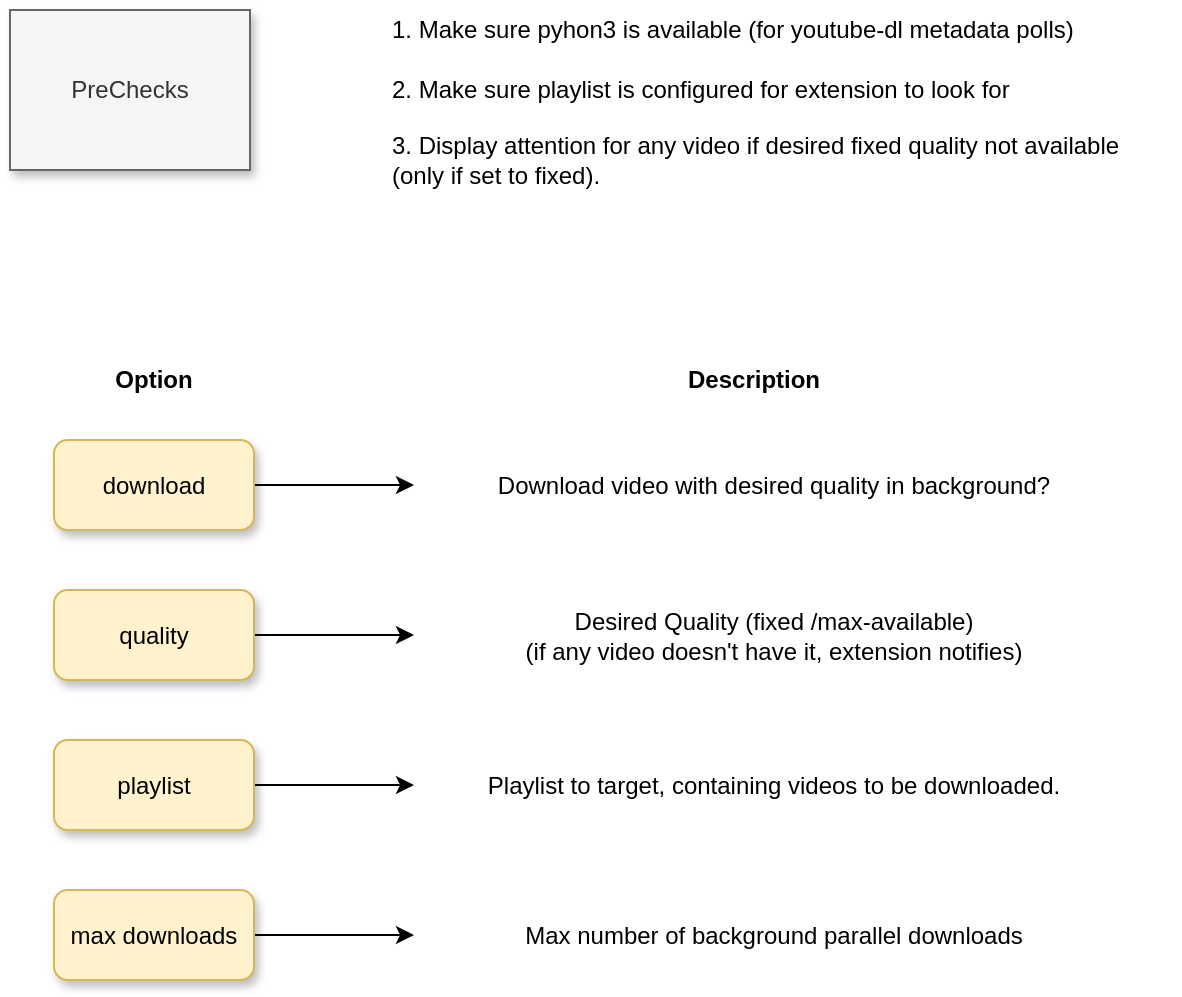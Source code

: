 <mxfile version="16.6.4" type="device"><diagram id="MQHuIrWHc512Pr0hMqRH" name="Page-1"><mxGraphModel dx="1006" dy="759" grid="1" gridSize="10" guides="1" tooltips="1" connect="1" arrows="1" fold="1" page="1" pageScale="1" pageWidth="850" pageHeight="1100" math="0" shadow="0"><root><mxCell id="0"/><mxCell id="1" parent="0"/><mxCell id="_M1MZqL5EXqTiyRdI6We-1" value="Option" style="text;html=1;strokeColor=none;fillColor=none;align=center;verticalAlign=middle;whiteSpace=wrap;rounded=0;fontStyle=1" vertex="1" parent="1"><mxGeometry x="175" y="210" width="60" height="30" as="geometry"/></mxCell><mxCell id="_M1MZqL5EXqTiyRdI6We-9" value="" style="edgeStyle=orthogonalEdgeStyle;rounded=0;orthogonalLoop=1;jettySize=auto;html=1;" edge="1" parent="1" source="_M1MZqL5EXqTiyRdI6We-2" target="_M1MZqL5EXqTiyRdI6We-3"><mxGeometry relative="1" as="geometry"/></mxCell><mxCell id="_M1MZqL5EXqTiyRdI6We-2" value="download" style="rounded=1;whiteSpace=wrap;html=1;shadow=1;labelBackgroundColor=none;fillColor=#fff2cc;strokeColor=#d6b656;" vertex="1" parent="1"><mxGeometry x="155" y="255" width="100" height="45" as="geometry"/></mxCell><mxCell id="_M1MZqL5EXqTiyRdI6We-3" value="Download video with desired quality in background?" style="text;html=1;strokeColor=none;fillColor=none;align=center;verticalAlign=middle;whiteSpace=wrap;rounded=0;" vertex="1" parent="1"><mxGeometry x="335" y="264" width="360" height="27" as="geometry"/></mxCell><mxCell id="_M1MZqL5EXqTiyRdI6We-4" value="Description" style="text;html=1;strokeColor=none;fillColor=none;align=center;verticalAlign=middle;whiteSpace=wrap;rounded=0;fontStyle=1" vertex="1" parent="1"><mxGeometry x="475" y="210" width="60" height="30" as="geometry"/></mxCell><mxCell id="_M1MZqL5EXqTiyRdI6We-10" value="" style="edgeStyle=orthogonalEdgeStyle;rounded=0;orthogonalLoop=1;jettySize=auto;html=1;" edge="1" parent="1" source="_M1MZqL5EXqTiyRdI6We-5" target="_M1MZqL5EXqTiyRdI6We-6"><mxGeometry relative="1" as="geometry"/></mxCell><mxCell id="_M1MZqL5EXqTiyRdI6We-5" value="quality" style="rounded=1;whiteSpace=wrap;html=1;shadow=1;labelBackgroundColor=none;fillColor=#fff2cc;strokeColor=#d6b656;" vertex="1" parent="1"><mxGeometry x="155" y="330" width="100" height="45" as="geometry"/></mxCell><mxCell id="_M1MZqL5EXqTiyRdI6We-6" value="Desired Quality (fixed /max-available)&lt;br&gt;(if any video doesn't have it, extension notifies)" style="text;html=1;strokeColor=none;fillColor=none;align=center;verticalAlign=middle;whiteSpace=wrap;rounded=0;" vertex="1" parent="1"><mxGeometry x="335" y="330" width="360" height="45" as="geometry"/></mxCell><mxCell id="_M1MZqL5EXqTiyRdI6We-11" value="" style="edgeStyle=orthogonalEdgeStyle;rounded=0;orthogonalLoop=1;jettySize=auto;html=1;" edge="1" parent="1" source="_M1MZqL5EXqTiyRdI6We-7" target="_M1MZqL5EXqTiyRdI6We-8"><mxGeometry relative="1" as="geometry"/></mxCell><mxCell id="_M1MZqL5EXqTiyRdI6We-7" value="playlist" style="rounded=1;whiteSpace=wrap;html=1;shadow=1;labelBackgroundColor=none;fillColor=#fff2cc;strokeColor=#d6b656;" vertex="1" parent="1"><mxGeometry x="155" y="405" width="100" height="45" as="geometry"/></mxCell><mxCell id="_M1MZqL5EXqTiyRdI6We-8" value="Playlist to target, containing videos to be downloaded." style="text;html=1;strokeColor=none;fillColor=none;align=center;verticalAlign=middle;whiteSpace=wrap;rounded=0;" vertex="1" parent="1"><mxGeometry x="335" y="414" width="360" height="27" as="geometry"/></mxCell><mxCell id="_M1MZqL5EXqTiyRdI6We-12" value="PreChecks" style="rectangle;html=1;shadow=1;rounded=0;labelBackgroundColor=none;whiteSpace=wrap;fillColor=#f5f5f5;strokeColor=#666666;fontColor=#333333;" vertex="1" parent="1"><mxGeometry x="133" y="40" width="120" height="80" as="geometry"/></mxCell><mxCell id="_M1MZqL5EXqTiyRdI6We-13" value="1. Make sure pyhon3 is available (for youtube-dl metadata polls)" style="text;html=1;strokeColor=none;fillColor=none;align=left;verticalAlign=middle;whiteSpace=wrap;rounded=0;spacing=6;" vertex="1" parent="1"><mxGeometry x="318" y="40" width="400" height="20" as="geometry"/></mxCell><mxCell id="_M1MZqL5EXqTiyRdI6We-14" value="2. Make sure playlist is configured for extension to look for" style="text;html=1;strokeColor=none;fillColor=none;align=left;verticalAlign=middle;whiteSpace=wrap;rounded=0;spacing=6;" vertex="1" parent="1"><mxGeometry x="318" y="70" width="375" height="20" as="geometry"/></mxCell><mxCell id="_M1MZqL5EXqTiyRdI6We-15" value="3. Display attention for any video if desired fixed quality not available (only if set to fixed)." style="text;html=1;strokeColor=none;fillColor=none;align=left;verticalAlign=middle;whiteSpace=wrap;rounded=0;spacing=6;" vertex="1" parent="1"><mxGeometry x="318" y="100" width="380" height="30" as="geometry"/></mxCell><mxCell id="_M1MZqL5EXqTiyRdI6We-16" value="" style="edgeStyle=orthogonalEdgeStyle;rounded=0;orthogonalLoop=1;jettySize=auto;html=1;" edge="1" parent="1" source="_M1MZqL5EXqTiyRdI6We-17" target="_M1MZqL5EXqTiyRdI6We-18"><mxGeometry relative="1" as="geometry"/></mxCell><mxCell id="_M1MZqL5EXqTiyRdI6We-17" value="max downloads" style="rounded=1;whiteSpace=wrap;html=1;shadow=1;labelBackgroundColor=none;fillColor=#fff2cc;strokeColor=#d6b656;" vertex="1" parent="1"><mxGeometry x="155" y="480" width="100" height="45" as="geometry"/></mxCell><mxCell id="_M1MZqL5EXqTiyRdI6We-18" value="Max number of background parallel downloads" style="text;html=1;strokeColor=none;fillColor=none;align=center;verticalAlign=middle;whiteSpace=wrap;rounded=0;" vertex="1" parent="1"><mxGeometry x="335" y="489" width="360" height="27" as="geometry"/></mxCell></root></mxGraphModel></diagram></mxfile>